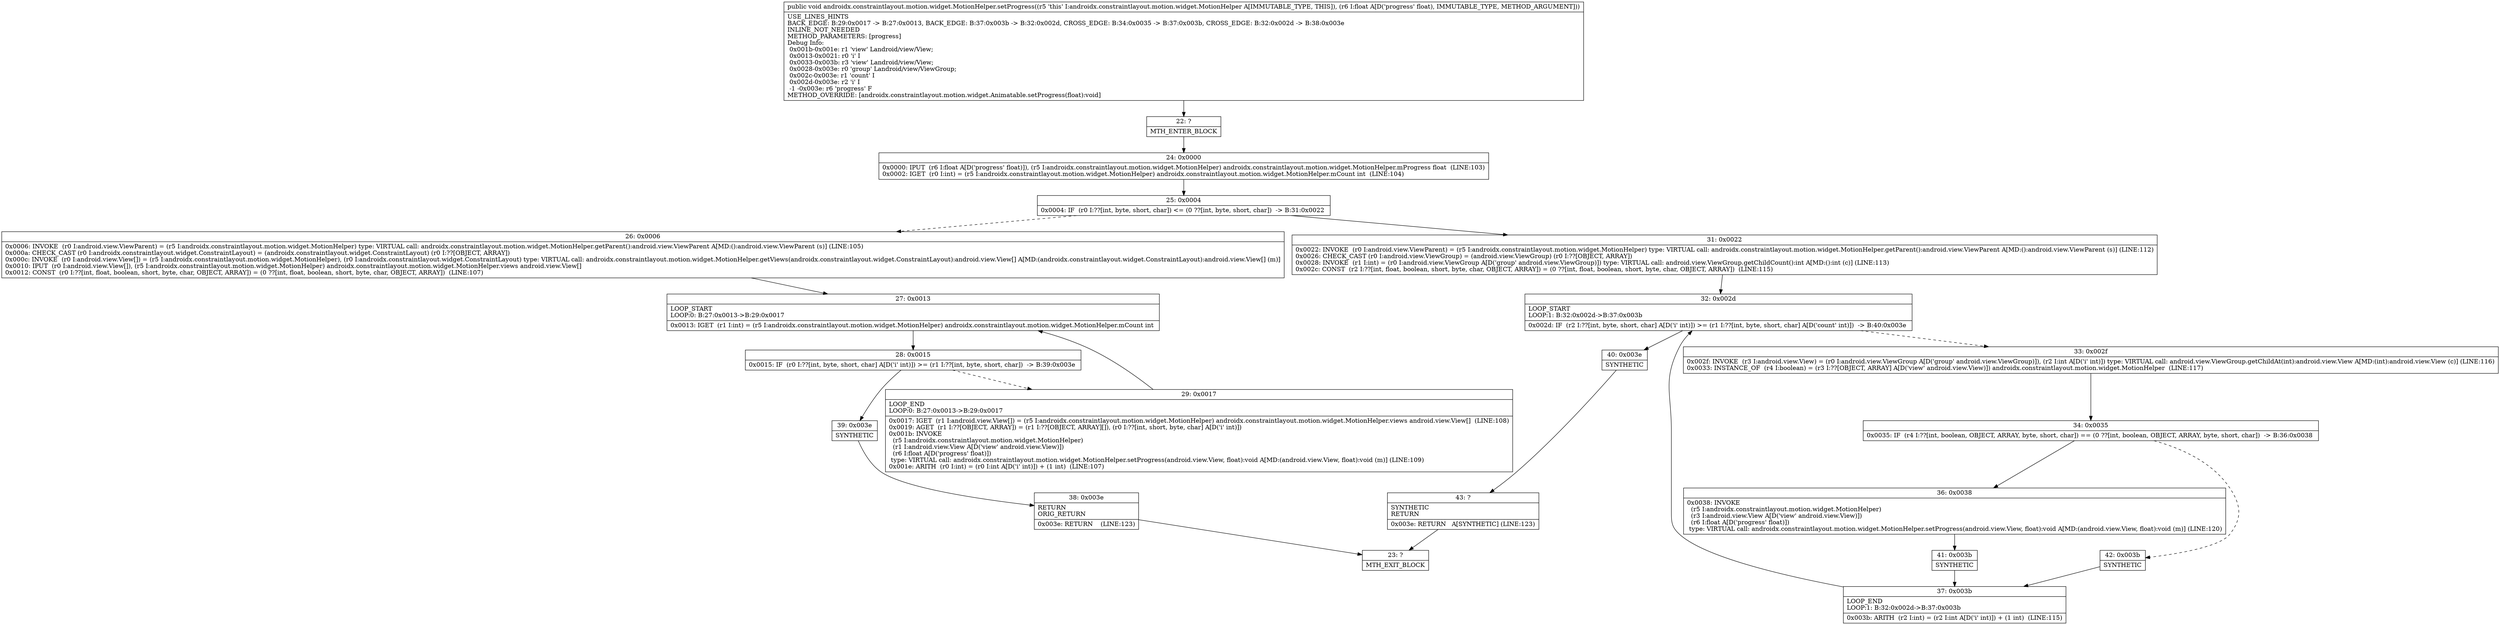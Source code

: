 digraph "CFG forandroidx.constraintlayout.motion.widget.MotionHelper.setProgress(F)V" {
Node_22 [shape=record,label="{22\:\ ?|MTH_ENTER_BLOCK\l}"];
Node_24 [shape=record,label="{24\:\ 0x0000|0x0000: IPUT  (r6 I:float A[D('progress' float)]), (r5 I:androidx.constraintlayout.motion.widget.MotionHelper) androidx.constraintlayout.motion.widget.MotionHelper.mProgress float  (LINE:103)\l0x0002: IGET  (r0 I:int) = (r5 I:androidx.constraintlayout.motion.widget.MotionHelper) androidx.constraintlayout.motion.widget.MotionHelper.mCount int  (LINE:104)\l}"];
Node_25 [shape=record,label="{25\:\ 0x0004|0x0004: IF  (r0 I:??[int, byte, short, char]) \<= (0 ??[int, byte, short, char])  \-\> B:31:0x0022 \l}"];
Node_26 [shape=record,label="{26\:\ 0x0006|0x0006: INVOKE  (r0 I:android.view.ViewParent) = (r5 I:androidx.constraintlayout.motion.widget.MotionHelper) type: VIRTUAL call: androidx.constraintlayout.motion.widget.MotionHelper.getParent():android.view.ViewParent A[MD:():android.view.ViewParent (s)] (LINE:105)\l0x000a: CHECK_CAST (r0 I:androidx.constraintlayout.widget.ConstraintLayout) = (androidx.constraintlayout.widget.ConstraintLayout) (r0 I:??[OBJECT, ARRAY]) \l0x000c: INVOKE  (r0 I:android.view.View[]) = (r5 I:androidx.constraintlayout.motion.widget.MotionHelper), (r0 I:androidx.constraintlayout.widget.ConstraintLayout) type: VIRTUAL call: androidx.constraintlayout.motion.widget.MotionHelper.getViews(androidx.constraintlayout.widget.ConstraintLayout):android.view.View[] A[MD:(androidx.constraintlayout.widget.ConstraintLayout):android.view.View[] (m)]\l0x0010: IPUT  (r0 I:android.view.View[]), (r5 I:androidx.constraintlayout.motion.widget.MotionHelper) androidx.constraintlayout.motion.widget.MotionHelper.views android.view.View[] \l0x0012: CONST  (r0 I:??[int, float, boolean, short, byte, char, OBJECT, ARRAY]) = (0 ??[int, float, boolean, short, byte, char, OBJECT, ARRAY])  (LINE:107)\l}"];
Node_27 [shape=record,label="{27\:\ 0x0013|LOOP_START\lLOOP:0: B:27:0x0013\-\>B:29:0x0017\l|0x0013: IGET  (r1 I:int) = (r5 I:androidx.constraintlayout.motion.widget.MotionHelper) androidx.constraintlayout.motion.widget.MotionHelper.mCount int \l}"];
Node_28 [shape=record,label="{28\:\ 0x0015|0x0015: IF  (r0 I:??[int, byte, short, char] A[D('i' int)]) \>= (r1 I:??[int, byte, short, char])  \-\> B:39:0x003e \l}"];
Node_29 [shape=record,label="{29\:\ 0x0017|LOOP_END\lLOOP:0: B:27:0x0013\-\>B:29:0x0017\l|0x0017: IGET  (r1 I:android.view.View[]) = (r5 I:androidx.constraintlayout.motion.widget.MotionHelper) androidx.constraintlayout.motion.widget.MotionHelper.views android.view.View[]  (LINE:108)\l0x0019: AGET  (r1 I:??[OBJECT, ARRAY]) = (r1 I:??[OBJECT, ARRAY][]), (r0 I:??[int, short, byte, char] A[D('i' int)]) \l0x001b: INVOKE  \l  (r5 I:androidx.constraintlayout.motion.widget.MotionHelper)\l  (r1 I:android.view.View A[D('view' android.view.View)])\l  (r6 I:float A[D('progress' float)])\l type: VIRTUAL call: androidx.constraintlayout.motion.widget.MotionHelper.setProgress(android.view.View, float):void A[MD:(android.view.View, float):void (m)] (LINE:109)\l0x001e: ARITH  (r0 I:int) = (r0 I:int A[D('i' int)]) + (1 int)  (LINE:107)\l}"];
Node_39 [shape=record,label="{39\:\ 0x003e|SYNTHETIC\l}"];
Node_38 [shape=record,label="{38\:\ 0x003e|RETURN\lORIG_RETURN\l|0x003e: RETURN    (LINE:123)\l}"];
Node_23 [shape=record,label="{23\:\ ?|MTH_EXIT_BLOCK\l}"];
Node_31 [shape=record,label="{31\:\ 0x0022|0x0022: INVOKE  (r0 I:android.view.ViewParent) = (r5 I:androidx.constraintlayout.motion.widget.MotionHelper) type: VIRTUAL call: androidx.constraintlayout.motion.widget.MotionHelper.getParent():android.view.ViewParent A[MD:():android.view.ViewParent (s)] (LINE:112)\l0x0026: CHECK_CAST (r0 I:android.view.ViewGroup) = (android.view.ViewGroup) (r0 I:??[OBJECT, ARRAY]) \l0x0028: INVOKE  (r1 I:int) = (r0 I:android.view.ViewGroup A[D('group' android.view.ViewGroup)]) type: VIRTUAL call: android.view.ViewGroup.getChildCount():int A[MD:():int (c)] (LINE:113)\l0x002c: CONST  (r2 I:??[int, float, boolean, short, byte, char, OBJECT, ARRAY]) = (0 ??[int, float, boolean, short, byte, char, OBJECT, ARRAY])  (LINE:115)\l}"];
Node_32 [shape=record,label="{32\:\ 0x002d|LOOP_START\lLOOP:1: B:32:0x002d\-\>B:37:0x003b\l|0x002d: IF  (r2 I:??[int, byte, short, char] A[D('i' int)]) \>= (r1 I:??[int, byte, short, char] A[D('count' int)])  \-\> B:40:0x003e \l}"];
Node_33 [shape=record,label="{33\:\ 0x002f|0x002f: INVOKE  (r3 I:android.view.View) = (r0 I:android.view.ViewGroup A[D('group' android.view.ViewGroup)]), (r2 I:int A[D('i' int)]) type: VIRTUAL call: android.view.ViewGroup.getChildAt(int):android.view.View A[MD:(int):android.view.View (c)] (LINE:116)\l0x0033: INSTANCE_OF  (r4 I:boolean) = (r3 I:??[OBJECT, ARRAY] A[D('view' android.view.View)]) androidx.constraintlayout.motion.widget.MotionHelper  (LINE:117)\l}"];
Node_34 [shape=record,label="{34\:\ 0x0035|0x0035: IF  (r4 I:??[int, boolean, OBJECT, ARRAY, byte, short, char]) == (0 ??[int, boolean, OBJECT, ARRAY, byte, short, char])  \-\> B:36:0x0038 \l}"];
Node_36 [shape=record,label="{36\:\ 0x0038|0x0038: INVOKE  \l  (r5 I:androidx.constraintlayout.motion.widget.MotionHelper)\l  (r3 I:android.view.View A[D('view' android.view.View)])\l  (r6 I:float A[D('progress' float)])\l type: VIRTUAL call: androidx.constraintlayout.motion.widget.MotionHelper.setProgress(android.view.View, float):void A[MD:(android.view.View, float):void (m)] (LINE:120)\l}"];
Node_41 [shape=record,label="{41\:\ 0x003b|SYNTHETIC\l}"];
Node_37 [shape=record,label="{37\:\ 0x003b|LOOP_END\lLOOP:1: B:32:0x002d\-\>B:37:0x003b\l|0x003b: ARITH  (r2 I:int) = (r2 I:int A[D('i' int)]) + (1 int)  (LINE:115)\l}"];
Node_42 [shape=record,label="{42\:\ 0x003b|SYNTHETIC\l}"];
Node_40 [shape=record,label="{40\:\ 0x003e|SYNTHETIC\l}"];
Node_43 [shape=record,label="{43\:\ ?|SYNTHETIC\lRETURN\l|0x003e: RETURN   A[SYNTHETIC] (LINE:123)\l}"];
MethodNode[shape=record,label="{public void androidx.constraintlayout.motion.widget.MotionHelper.setProgress((r5 'this' I:androidx.constraintlayout.motion.widget.MotionHelper A[IMMUTABLE_TYPE, THIS]), (r6 I:float A[D('progress' float), IMMUTABLE_TYPE, METHOD_ARGUMENT]))  | USE_LINES_HINTS\lBACK_EDGE: B:29:0x0017 \-\> B:27:0x0013, BACK_EDGE: B:37:0x003b \-\> B:32:0x002d, CROSS_EDGE: B:34:0x0035 \-\> B:37:0x003b, CROSS_EDGE: B:32:0x002d \-\> B:38:0x003e\lINLINE_NOT_NEEDED\lMETHOD_PARAMETERS: [progress]\lDebug Info:\l  0x001b\-0x001e: r1 'view' Landroid\/view\/View;\l  0x0013\-0x0021: r0 'i' I\l  0x0033\-0x003b: r3 'view' Landroid\/view\/View;\l  0x0028\-0x003e: r0 'group' Landroid\/view\/ViewGroup;\l  0x002c\-0x003e: r1 'count' I\l  0x002d\-0x003e: r2 'i' I\l  \-1 \-0x003e: r6 'progress' F\lMETHOD_OVERRIDE: [androidx.constraintlayout.motion.widget.Animatable.setProgress(float):void]\l}"];
MethodNode -> Node_22;Node_22 -> Node_24;
Node_24 -> Node_25;
Node_25 -> Node_26[style=dashed];
Node_25 -> Node_31;
Node_26 -> Node_27;
Node_27 -> Node_28;
Node_28 -> Node_29[style=dashed];
Node_28 -> Node_39;
Node_29 -> Node_27;
Node_39 -> Node_38;
Node_38 -> Node_23;
Node_31 -> Node_32;
Node_32 -> Node_33[style=dashed];
Node_32 -> Node_40;
Node_33 -> Node_34;
Node_34 -> Node_36;
Node_34 -> Node_42[style=dashed];
Node_36 -> Node_41;
Node_41 -> Node_37;
Node_37 -> Node_32;
Node_42 -> Node_37;
Node_40 -> Node_43;
Node_43 -> Node_23;
}

